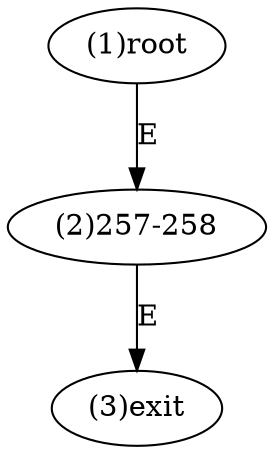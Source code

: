 digraph "" { 
1[ label="(1)root"];
2[ label="(2)257-258"];
3[ label="(3)exit"];
1->2[ label="E"];
2->3[ label="E"];
}